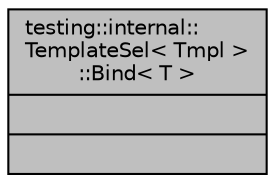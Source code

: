 digraph "testing::internal::TemplateSel&lt; Tmpl &gt;::Bind&lt; T &gt;"
{
 // INTERACTIVE_SVG=YES
 // LATEX_PDF_SIZE
  edge [fontname="Helvetica",fontsize="10",labelfontname="Helvetica",labelfontsize="10"];
  node [fontname="Helvetica",fontsize="10",shape=record];
  Node1 [label="{testing::internal::\lTemplateSel\< Tmpl \>\l::Bind\< T \>\n||}",height=0.2,width=0.4,color="black", fillcolor="grey75", style="filled", fontcolor="black",tooltip=" "];
}
